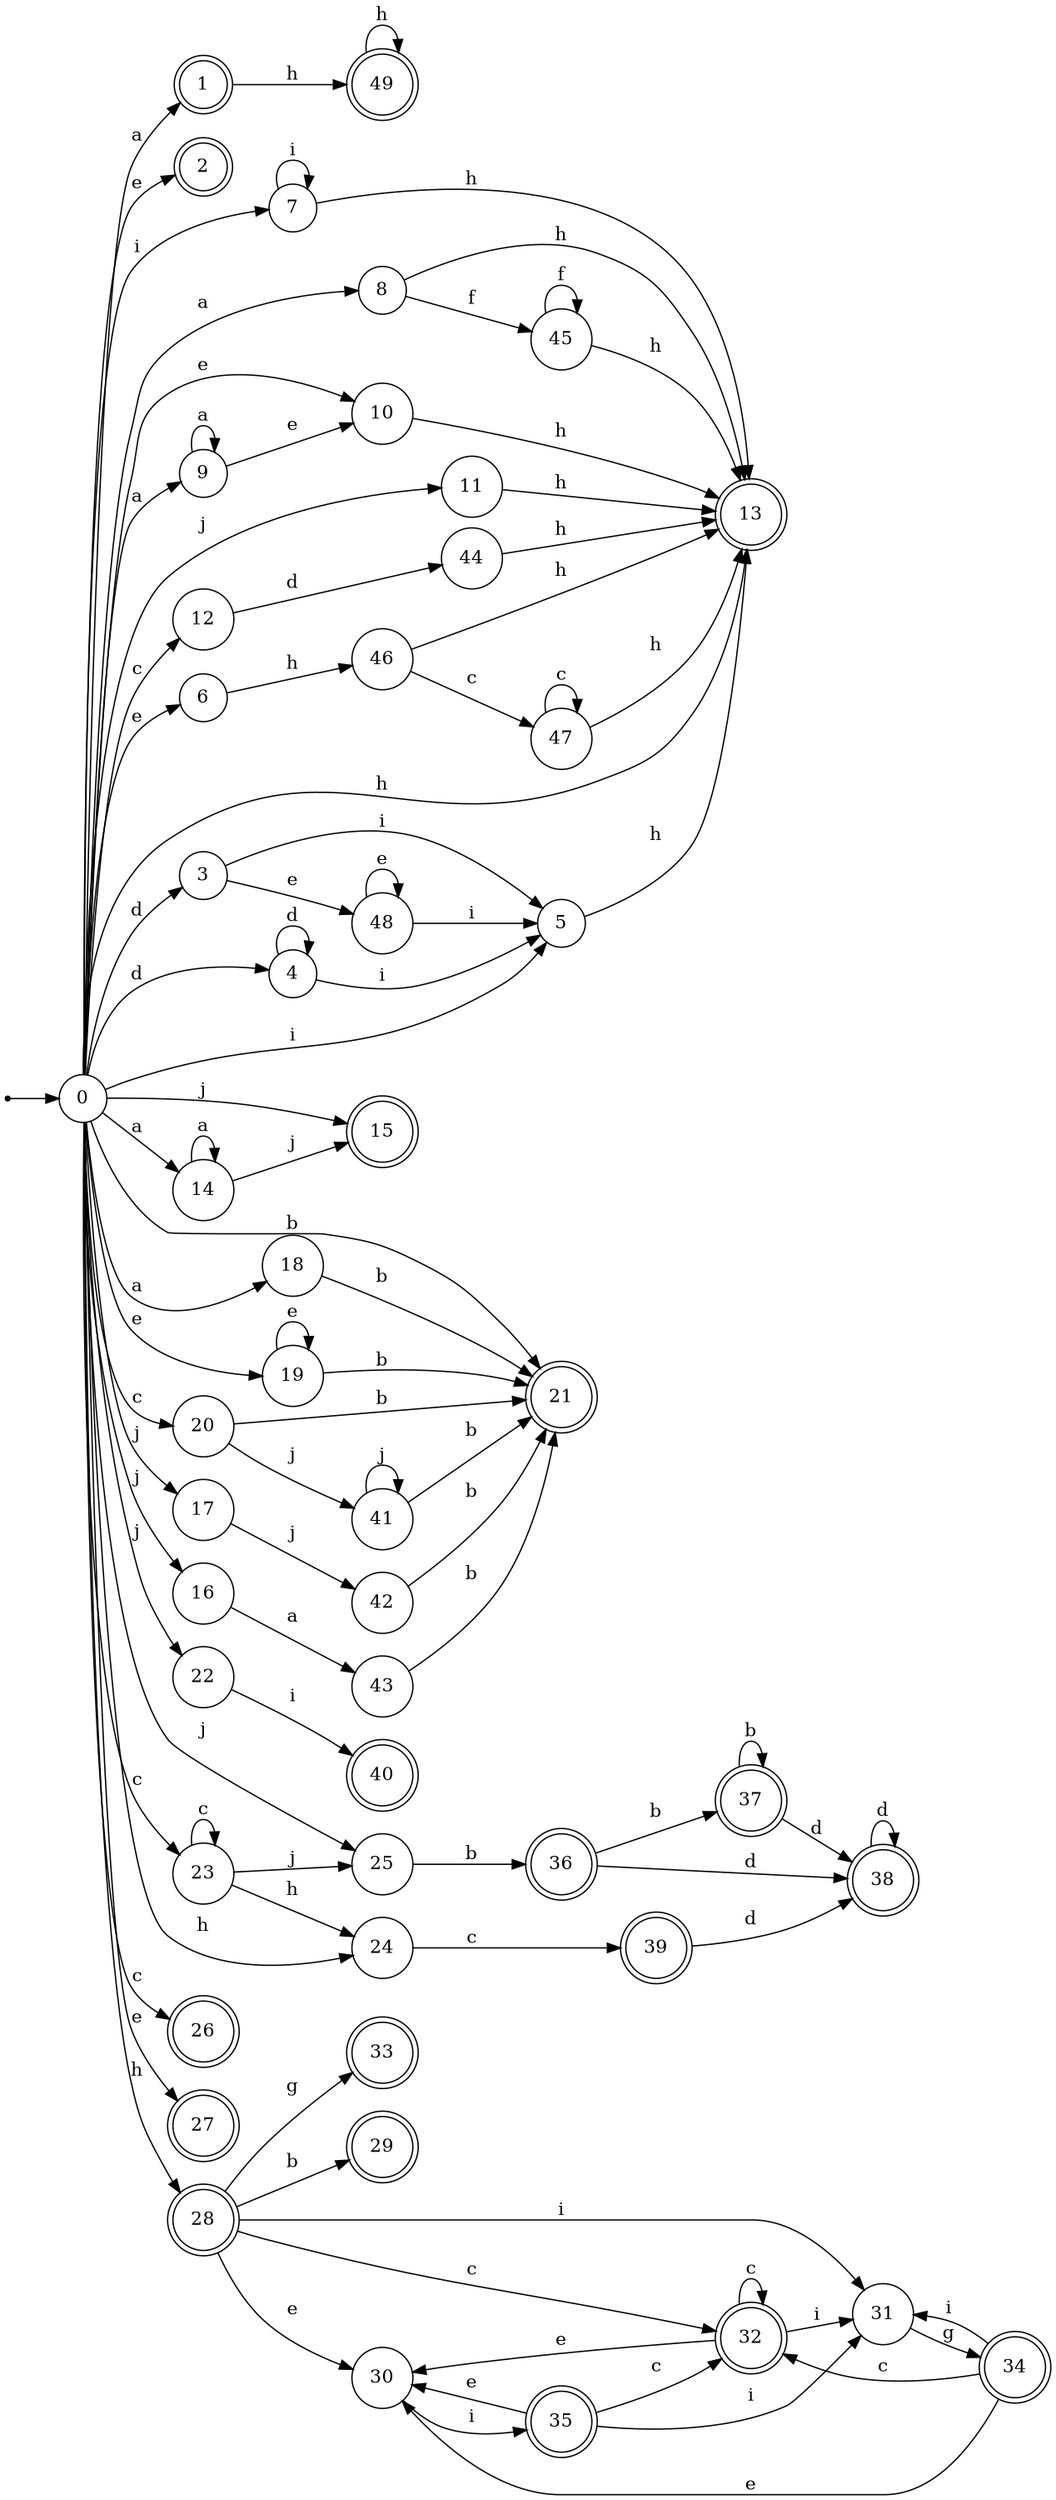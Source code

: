 digraph finite_state_machine {
rankdir=LR;
size="20,20";
node [shape = point]; "dummy0"
node [shape = circle]; "0";
"dummy0" -> "0";
node [shape = doublecircle]; "1";node [shape = doublecircle]; "2";node [shape = circle]; "3";
node [shape = circle]; "4";
node [shape = circle]; "5";
node [shape = circle]; "6";
node [shape = circle]; "7";
node [shape = circle]; "8";
node [shape = circle]; "9";
node [shape = circle]; "10";
node [shape = circle]; "11";
node [shape = circle]; "12";
node [shape = doublecircle]; "13";node [shape = circle]; "14";
node [shape = doublecircle]; "15";node [shape = circle]; "16";
node [shape = circle]; "17";
node [shape = circle]; "18";
node [shape = circle]; "19";
node [shape = circle]; "20";
node [shape = doublecircle]; "21";node [shape = circle]; "22";
node [shape = circle]; "23";
node [shape = circle]; "24";
node [shape = circle]; "25";
node [shape = doublecircle]; "26";node [shape = doublecircle]; "27";node [shape = doublecircle]; "28";node [shape = doublecircle]; "29";node [shape = circle]; "30";
node [shape = circle]; "31";
node [shape = doublecircle]; "32";node [shape = doublecircle]; "33";node [shape = doublecircle]; "34";node [shape = doublecircle]; "35";node [shape = doublecircle]; "36";node [shape = doublecircle]; "37";node [shape = doublecircle]; "38";node [shape = doublecircle]; "39";node [shape = doublecircle]; "40";node [shape = circle]; "41";
node [shape = circle]; "42";
node [shape = circle]; "43";
node [shape = circle]; "44";
node [shape = circle]; "45";
node [shape = circle]; "46";
node [shape = circle]; "47";
node [shape = circle]; "48";
node [shape = doublecircle]; "49";"0" -> "1" [label = "a"];
 "0" -> "18" [label = "a"];
 "0" -> "8" [label = "a"];
 "0" -> "9" [label = "a"];
 "0" -> "14" [label = "a"];
 "0" -> "2" [label = "e"];
 "0" -> "19" [label = "e"];
 "0" -> "6" [label = "e"];
 "0" -> "10" [label = "e"];
 "0" -> "27" [label = "e"];
 "0" -> "3" [label = "d"];
 "0" -> "4" [label = "d"];
 "0" -> "5" [label = "i"];
 "0" -> "7" [label = "i"];
 "0" -> "16" [label = "j"];
 "0" -> "17" [label = "j"];
 "0" -> "22" [label = "j"];
 "0" -> "25" [label = "j"];
 "0" -> "11" [label = "j"];
 "0" -> "15" [label = "j"];
 "0" -> "26" [label = "c"];
 "0" -> "12" [label = "c"];
 "0" -> "20" [label = "c"];
 "0" -> "23" [label = "c"];
 "0" -> "24" [label = "h"];
 "0" -> "28" [label = "h"];
 "0" -> "13" [label = "h"];
 "0" -> "21" [label = "b"];
 "28" -> "29" [label = "b"];
 "28" -> "30" [label = "e"];
 "28" -> "31" [label = "i"];
 "28" -> "32" [label = "c"];
 "28" -> "33" [label = "g"];
 "32" -> "32" [label = "c"];
 "32" -> "30" [label = "e"];
 "32" -> "31" [label = "i"];
 "31" -> "34" [label = "g"];
 "34" -> "31" [label = "i"];
 "34" -> "30" [label = "e"];
 "34" -> "32" [label = "c"];
 "30" -> "35" [label = "i"];
 "35" -> "30" [label = "e"];
 "35" -> "31" [label = "i"];
 "35" -> "32" [label = "c"];
 "25" -> "36" [label = "b"];
 "36" -> "37" [label = "b"];
 "36" -> "38" [label = "d"];
 "38" -> "38" [label = "d"];
 "37" -> "37" [label = "b"];
 "37" -> "38" [label = "d"];
 "24" -> "39" [label = "c"];
 "39" -> "38" [label = "d"];
 "23" -> "23" [label = "c"];
 "23" -> "24" [label = "h"];
 "23" -> "25" [label = "j"];
 "22" -> "40" [label = "i"];
 "20" -> "41" [label = "j"];
 "20" -> "21" [label = "b"];
 "41" -> "41" [label = "j"];
 "41" -> "21" [label = "b"];
 "19" -> "19" [label = "e"];
 "19" -> "21" [label = "b"];
 "18" -> "21" [label = "b"];
 "17" -> "42" [label = "j"];
 "42" -> "21" [label = "b"];
 "16" -> "43" [label = "a"];
 "43" -> "21" [label = "b"];
 "14" -> "14" [label = "a"];
 "14" -> "15" [label = "j"];
 "12" -> "44" [label = "d"];
 "44" -> "13" [label = "h"];
 "11" -> "13" [label = "h"];
 "10" -> "13" [label = "h"];
 "9" -> "9" [label = "a"];
 "9" -> "10" [label = "e"];
 "8" -> "45" [label = "f"];
 "8" -> "13" [label = "h"];
 "45" -> "45" [label = "f"];
 "45" -> "13" [label = "h"];
 "7" -> "7" [label = "i"];
 "7" -> "13" [label = "h"];
 "6" -> "46" [label = "h"];
 "46" -> "47" [label = "c"];
 "46" -> "13" [label = "h"];
 "47" -> "47" [label = "c"];
 "47" -> "13" [label = "h"];
 "5" -> "13" [label = "h"];
 "4" -> "4" [label = "d"];
 "4" -> "5" [label = "i"];
 "3" -> "48" [label = "e"];
 "3" -> "5" [label = "i"];
 "48" -> "48" [label = "e"];
 "48" -> "5" [label = "i"];
 "1" -> "49" [label = "h"];
 "49" -> "49" [label = "h"];
 }
